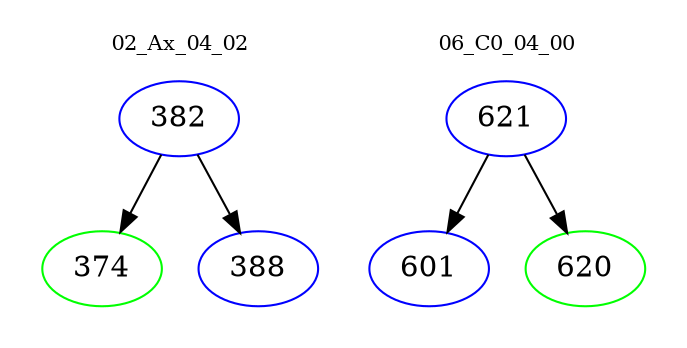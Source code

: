 digraph{
subgraph cluster_0 {
color = white
label = "02_Ax_04_02";
fontsize=10;
T0_382 [label="382", color="blue"]
T0_382 -> T0_374 [color="black"]
T0_374 [label="374", color="green"]
T0_382 -> T0_388 [color="black"]
T0_388 [label="388", color="blue"]
}
subgraph cluster_1 {
color = white
label = "06_C0_04_00";
fontsize=10;
T1_621 [label="621", color="blue"]
T1_621 -> T1_601 [color="black"]
T1_601 [label="601", color="blue"]
T1_621 -> T1_620 [color="black"]
T1_620 [label="620", color="green"]
}
}

